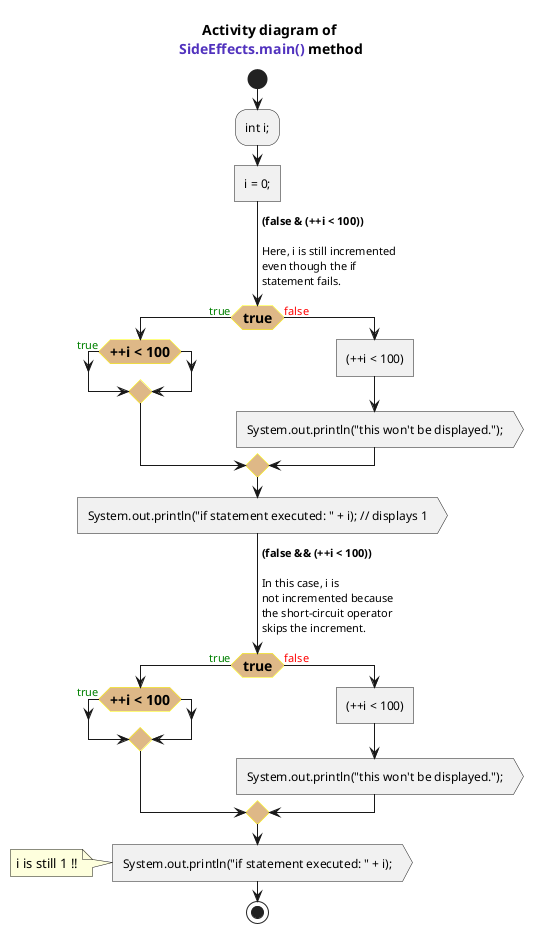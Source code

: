 @startuml
<style>
    Activity {
        FontSize 12
        diamond {
            LineColor yellow
            BackgroundColor burlywood
            FontSize 14
            FontStyle bold
        }
    }
</style>
title Activity diagram of \n<font name=monospace><color #5132be>SideEffects.main()</color></font> method

start

:int i;;

:i = 0;; <<task>>

-><b>(false & (++i < 100))</b>

Here, i is still incremented 
even though the if 
statement fails.;

if(true) then (<color:green>true)
    if(++i < 100) then (<color:green>true)
        
    endif
else (<color:red>false)
    :(++i < 100); <<task>>
    :System.out.println("this won't be displayed.");; <<output>>
endif
    
:System.out.println("if statement executed: " + i); // displays 1; <<output>>

-><b>(false && (++i < 100))</b>

In this case, i is 
not incremented because
the short-circuit operator 
skips the increment.;

if(true) then (<color:green>true)
    if(++i < 100) then (<color:green>true)
        
    endif
else (<color:red>false)
    :(++i < 100); <<task>>
    :System.out.println("this won't be displayed.");; <<output>>
endif


:System.out.println("if statement executed: " + i);; <<output>>
note : i is still 1 !!

stop
@enduml